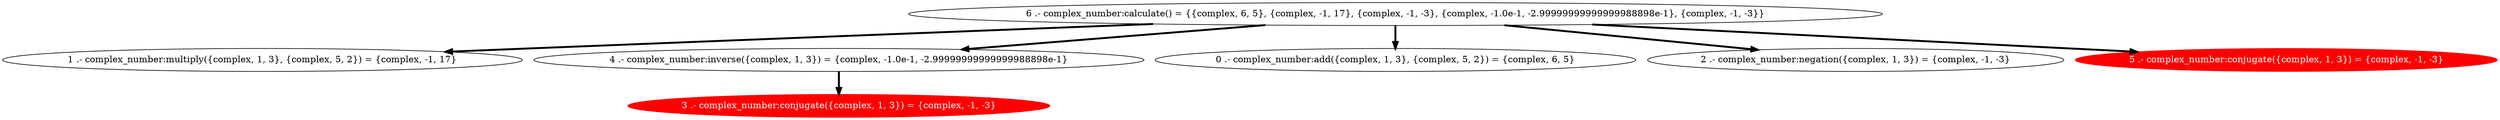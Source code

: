 digraph PDG {
1 [shape=ellipse, label="1 .- complex_number:multiply({complex, 1, 3}, {complex, 5, 2}) = {complex, -1, 17}"];
3 [shape=ellipse, label="3 .- complex_number:conjugate({complex, 1, 3}) = {complex, -1, -3}" style=filled color="red" fontcolor="white" fillcolor="red"];
4 [shape=ellipse, label="4 .- complex_number:inverse({complex, 1, 3}) = {complex, -1.0e-1, -2.99999999999999988898e-1}"];
0 [shape=ellipse, label="0 .- complex_number:add({complex, 1, 3}, {complex, 5, 2}) = {complex, 6, 5}"];
6 [shape=ellipse, label="6 .- complex_number:calculate() = {{complex, 6, 5}, {complex, -1, 17}, {complex, -1, -3}, {complex, -1.0e-1, -2.99999999999999988898e-1}, {complex, -1, -3}}"];
2 [shape=ellipse, label="2 .- complex_number:negation({complex, 1, 3}) = {complex, -1, -3}"];
5 [shape=ellipse, label="5 .- complex_number:conjugate({complex, 1, 3}) = {complex, -1, -3}" style=filled color="red" fontcolor="white" fillcolor="red"];
4 -> 3 [color=black, penwidth=3];
6 -> 5 [color=black, penwidth=3];
6 -> 4 [color=black, penwidth=3];
6 -> 2 [color=black, penwidth=3];
6 -> 1 [color=black, penwidth=3];
6 -> 0 [color=black, penwidth=3];
}